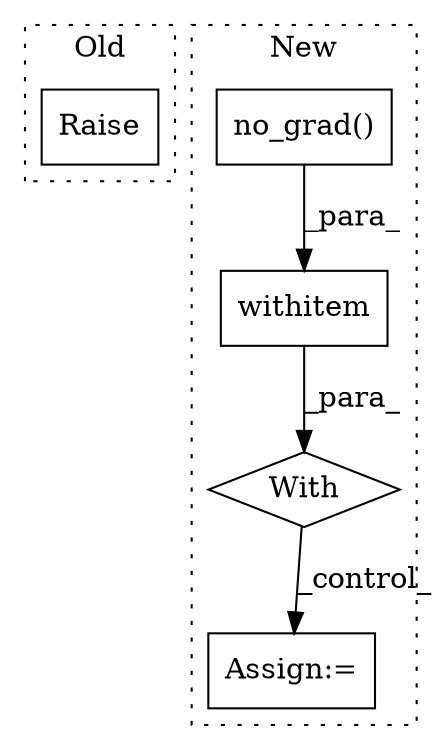 digraph G {
subgraph cluster0 {
1 [label="Raise" a="91" s="3842" l="6" shape="box"];
label = "Old";
style="dotted";
}
subgraph cluster1 {
2 [label="no_grad()" a="75" s="4307" l="15" shape="box"];
3 [label="With" a="39" s="4302,4312" l="5,28" shape="diamond"];
4 [label="withitem" a="49" s="4307" l="5" shape="box"];
5 [label="Assign:=" a="68" s="4343" l="3" shape="box"];
label = "New";
style="dotted";
}
2 -> 4 [label="_para_"];
3 -> 5 [label="_control_"];
4 -> 3 [label="_para_"];
}